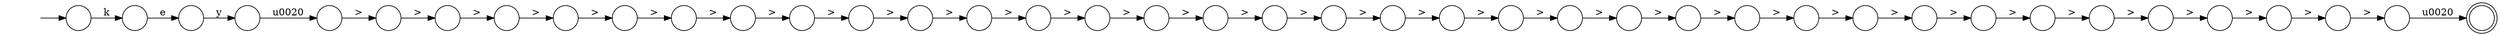 digraph Automaton {
  rankdir = LR;
  0 [shape=circle,label=""];
  0 -> 23 [label=">"]
  1 [shape=circle,label=""];
  1 -> 5 [label=">"]
  2 [shape=circle,label=""];
  2 -> 9 [label=">"]
  3 [shape=circle,label=""];
  3 -> 17 [label=">"]
  4 [shape=circle,label=""];
  4 -> 25 [label="\u0020"]
  5 [shape=circle,label=""];
  5 -> 21 [label=">"]
  6 [shape=circle,label=""];
  6 -> 14 [label=">"]
  7 [shape=circle,label=""];
  initial [shape=plaintext,label=""];
  initial -> 7
  7 -> 24 [label="k"]
  8 [shape=circle,label=""];
  8 -> 16 [label=">"]
  9 [shape=circle,label=""];
  9 -> 10 [label=">"]
  10 [shape=circle,label=""];
  10 -> 28 [label=">"]
  11 [shape=circle,label=""];
  11 -> 1 [label=">"]
  12 [shape=circle,label=""];
  12 -> 32 [label=">"]
  13 [shape=circle,label=""];
  13 -> 19 [label=">"]
  14 [shape=circle,label=""];
  14 -> 18 [label=">"]
  15 [shape=circle,label=""];
  15 -> 35 [label=">"]
  16 [shape=circle,label=""];
  16 -> 40 [label=">"]
  17 [shape=circle,label=""];
  17 -> 8 [label=">"]
  18 [shape=circle,label=""];
  18 -> 20 [label=">"]
  19 [shape=circle,label=""];
  19 -> 12 [label=">"]
  20 [shape=circle,label=""];
  20 -> 36 [label=">"]
  21 [shape=circle,label=""];
  21 -> 26 [label=">"]
  22 [shape=circle,label=""];
  22 -> 37 [label=">"]
  23 [shape=circle,label=""];
  23 -> 3 [label=">"]
  24 [shape=circle,label=""];
  24 -> 27 [label="e"]
  25 [shape=doublecircle,label=""];
  26 [shape=circle,label=""];
  26 -> 30 [label=">"]
  27 [shape=circle,label=""];
  27 -> 33 [label="y"]
  28 [shape=circle,label=""];
  28 -> 38 [label=">"]
  29 [shape=circle,label=""];
  29 -> 2 [label=">"]
  30 [shape=circle,label=""];
  30 -> 39 [label=">"]
  31 [shape=circle,label=""];
  31 -> 4 [label=">"]
  32 [shape=circle,label=""];
  32 -> 0 [label=">"]
  33 [shape=circle,label=""];
  33 -> 6 [label="\u0020"]
  34 [shape=circle,label=""];
  34 -> 22 [label=">"]
  35 [shape=circle,label=""];
  35 -> 11 [label=">"]
  36 [shape=circle,label=""];
  36 -> 15 [label=">"]
  37 [shape=circle,label=""];
  37 -> 29 [label=">"]
  38 [shape=circle,label=""];
  38 -> 13 [label=">"]
  39 [shape=circle,label=""];
  39 -> 34 [label=">"]
  40 [shape=circle,label=""];
  40 -> 31 [label=">"]
}
